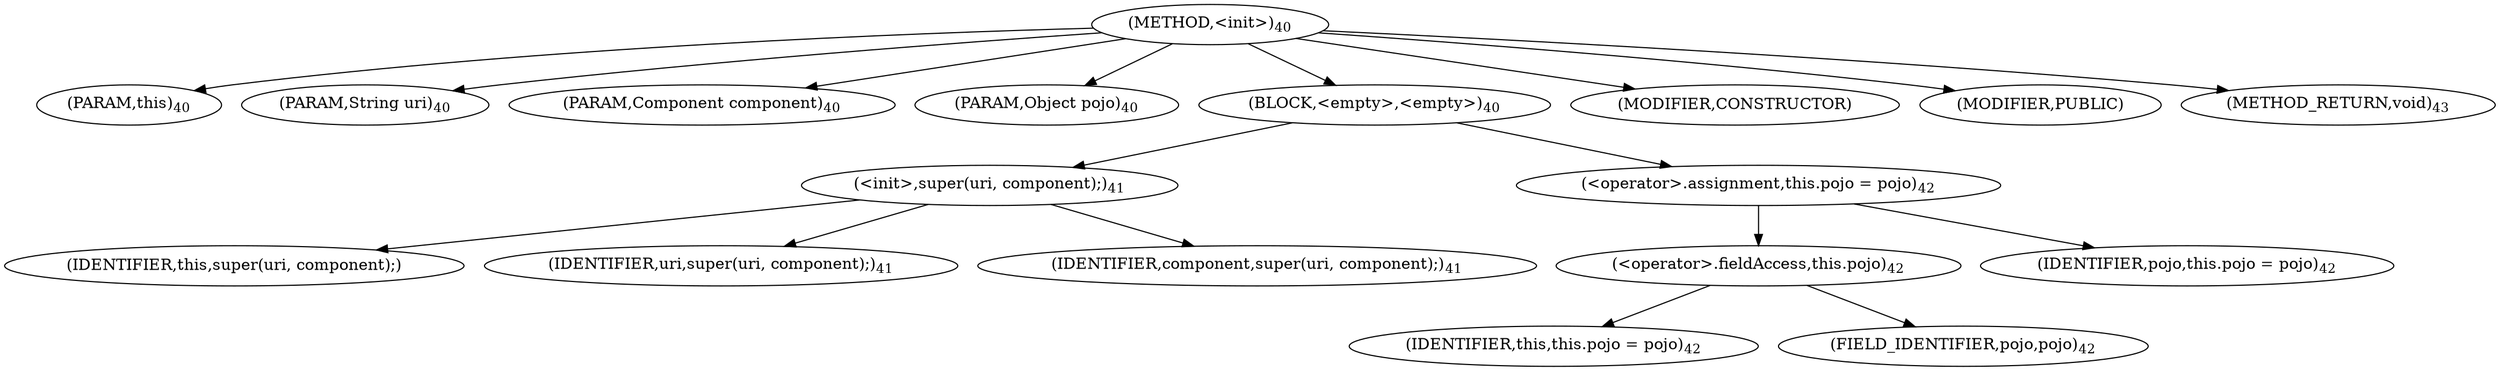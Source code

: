 digraph "&lt;init&gt;" {  
"24" [label = <(METHOD,&lt;init&gt;)<SUB>40</SUB>> ]
"4" [label = <(PARAM,this)<SUB>40</SUB>> ]
"25" [label = <(PARAM,String uri)<SUB>40</SUB>> ]
"26" [label = <(PARAM,Component component)<SUB>40</SUB>> ]
"27" [label = <(PARAM,Object pojo)<SUB>40</SUB>> ]
"28" [label = <(BLOCK,&lt;empty&gt;,&lt;empty&gt;)<SUB>40</SUB>> ]
"29" [label = <(&lt;init&gt;,super(uri, component);)<SUB>41</SUB>> ]
"3" [label = <(IDENTIFIER,this,super(uri, component);)> ]
"30" [label = <(IDENTIFIER,uri,super(uri, component);)<SUB>41</SUB>> ]
"31" [label = <(IDENTIFIER,component,super(uri, component);)<SUB>41</SUB>> ]
"32" [label = <(&lt;operator&gt;.assignment,this.pojo = pojo)<SUB>42</SUB>> ]
"33" [label = <(&lt;operator&gt;.fieldAccess,this.pojo)<SUB>42</SUB>> ]
"5" [label = <(IDENTIFIER,this,this.pojo = pojo)<SUB>42</SUB>> ]
"34" [label = <(FIELD_IDENTIFIER,pojo,pojo)<SUB>42</SUB>> ]
"35" [label = <(IDENTIFIER,pojo,this.pojo = pojo)<SUB>42</SUB>> ]
"36" [label = <(MODIFIER,CONSTRUCTOR)> ]
"37" [label = <(MODIFIER,PUBLIC)> ]
"38" [label = <(METHOD_RETURN,void)<SUB>43</SUB>> ]
  "24" -> "4" 
  "24" -> "25" 
  "24" -> "26" 
  "24" -> "27" 
  "24" -> "28" 
  "24" -> "36" 
  "24" -> "37" 
  "24" -> "38" 
  "28" -> "29" 
  "28" -> "32" 
  "29" -> "3" 
  "29" -> "30" 
  "29" -> "31" 
  "32" -> "33" 
  "32" -> "35" 
  "33" -> "5" 
  "33" -> "34" 
}
